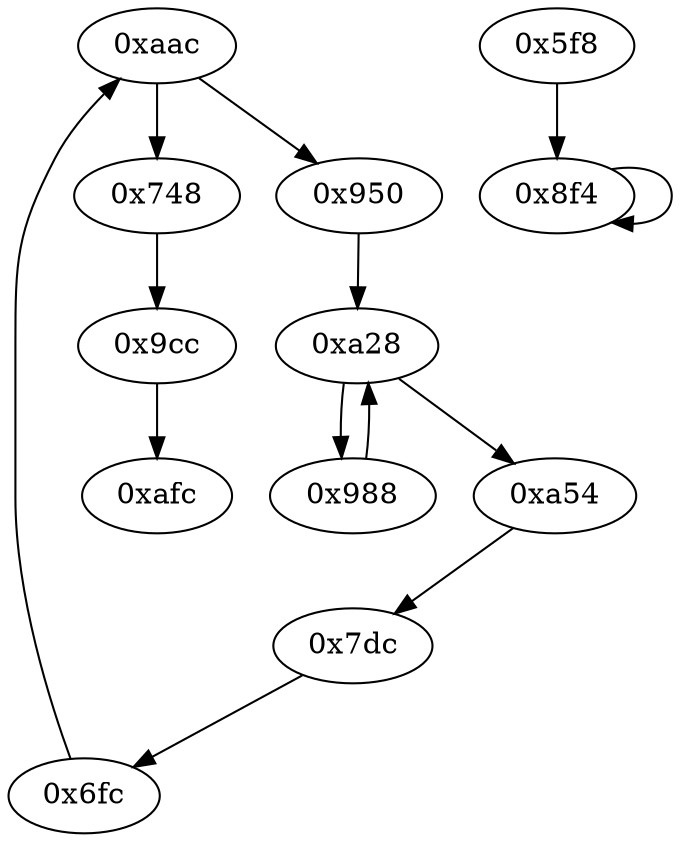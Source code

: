 digraph "" {
	graph ["edge"="{}",
		file="/Users/mark/Documents/deobfus-2019-ccs/ALL-CFG/small-programs/1b-1-2-0-0-dc-2-0-2/1528_recovered.dot",
		"graph"="{u'file': u'/Users/mark/Documents/deobfus-2019-ccs/ALL-CFG/small-programs/1b-1-2-0-0-dc-2-0-2/1528_recovered.dot'}",
		"node"="{u'opcode': u''}"
	];
	"0xafc"	 [opcode="[u'mov', u'sub', u'pop']"];
	"0x6fc"	 [opcode="[u'ldr', u'str', u'ldr', u'str', u'ldr', u'b']"];
	"0xaac"	 [opcode="[u'ldr', u'str', u'ldr', u'str', u'ldr', u'str', u'ldr', u'ldr', u'ldrb', u'ldr', u'ldr', u'ldr']"];
	"0x6fc" -> "0xaac";
	"0x8f4"	 [opcode="[u'ldr', u'ldr', u'ldr', u'sub', u'mul', u'mvn', u'ldr', u'ldr', u'orr', u'mov', u'cmn', u'mov', u'cmp', u'mov', u'b']"];
	"0x8f4" -> "0x8f4";
	"0x748"	 [opcode="[u'ldr', u'ldr', u'ldr', u'ldr', u'ldr', u'mov', u'add', u'cmp', u'sub', u'mov', u'sub', u'mul', u'mov', u'mvn', u'mvn', u'orr', \
u'cmn', u'mov', u'teq', u'mov', u'mov', u'cmn', u'mov', u'mov', u'cmp', u'mov', u'b']"];
	"0x9cc"	 [opcode="[u'ldr', u'ldr', u'bl', u'ldr', u'ldr', u'ldr', u'sub', u'mul', u'mvn', u'ldr', u'ldr', u'orr', u'mov', u'cmn', u'mov', u'cmp', \
u'mov']"];
	"0x748" -> "0x9cc";
	"0x9cc" -> "0xafc";
	"0xa54"	 [opcode="[u'ldr', u'ldr', u'rsb', u'mvn', u'mul', u'eor', u'and', u'ldr', u'mov', u'mov', u'ldr', u'cmp', u'mov', u'cmp', u'mov', u'mov', \
u'cmp', u'mov', u'mov', u'teq', u'mov', u'b']"];
	"0x7dc"	 [opcode="[u'ldr', u'ldr', u'ldr', u'add', u'add', u'sub', u'str', u'ldr', u'ldr', u'rsb', u'mvn', u'mul', u'eor', u'and', u'ldr', u'ldr', \
u'mov', u'mov', u'cmp', u'mov', u'cmp', u'mov', u'mov', u'cmp', u'mov', u'mov', u'b']"];
	"0xa54" -> "0x7dc";
	"0x988"	 [opcode="[u'ldr', u'ldr', u'rsb', u'sub', u'rsb', u'str', u'ldr', u'add', u'str', u'ldr', u'b']"];
	"0xa28"	 [opcode="[u'ldr', u'str', u'ldr', u'str', u'ldr', u'ldr', u'ldrb', u'ldr', u'ldr', u'ldr', u'b']"];
	"0x988" -> "0xa28";
	"0xa28" -> "0xa54";
	"0xa28" -> "0x988";
	"0xaac" -> "0x748";
	"0x950"	 [opcode="[u'mov', u'str', u'ldr', u'str', u'ldr', u'b']"];
	"0xaac" -> "0x950";
	"0x950" -> "0xa28";
	"0x7dc" -> "0x6fc";
	"0x5f8"	 [opcode="[u'push', u'add', u'sub', u'ldr', u'mvn', u'ldr', u'ldr', u'add', u'sub', u'sub', u'mul', u'mov', u'eor', u'tst', u'ldr', u'mov', \
u'mov', u'strb', u'add', u'str', u'ldr', u'cmp', u'mov', u'strb', u'ldr', u'ldr', u'str', u'ldr', u'ldr', u'ldr', u'ldr', u'ldr', \
u'ldr', u'ldr', u'str', u'ldr', u'add', u'str', u'ldr', u'add', u'str', u'str', u'str', u'str', u'str', u'b']"];
	"0x5f8" -> "0x8f4";
}

